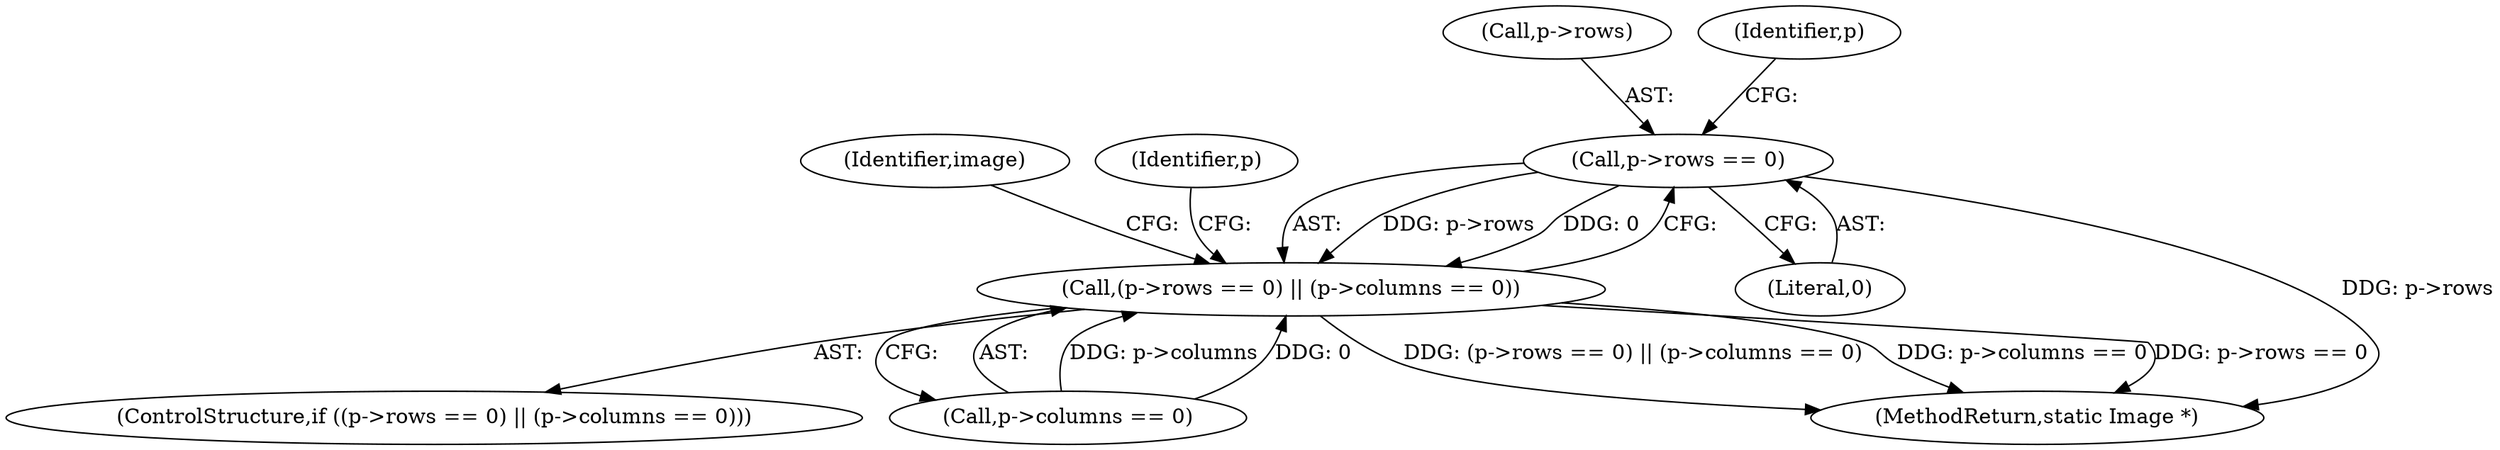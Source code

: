 digraph "0_ImageMagick_aecd0ada163a4d6c769cec178955d5f3e9316f2f_1@pointer" {
"1001880" [label="(Call,p->rows == 0)"];
"1001879" [label="(Call,(p->rows == 0) || (p->columns == 0))"];
"1001902" [label="(Identifier,image)"];
"1001880" [label="(Call,p->rows == 0)"];
"1001881" [label="(Call,p->rows)"];
"1001885" [label="(Call,p->columns == 0)"];
"1001884" [label="(Literal,0)"];
"1001878" [label="(ControlStructure,if ((p->rows == 0) || (p->columns == 0)))"];
"1001879" [label="(Call,(p->rows == 0) || (p->columns == 0))"];
"1001887" [label="(Identifier,p)"];
"1001942" [label="(MethodReturn,static Image *)"];
"1001892" [label="(Identifier,p)"];
"1001880" -> "1001879"  [label="AST: "];
"1001880" -> "1001884"  [label="CFG: "];
"1001881" -> "1001880"  [label="AST: "];
"1001884" -> "1001880"  [label="AST: "];
"1001887" -> "1001880"  [label="CFG: "];
"1001879" -> "1001880"  [label="CFG: "];
"1001880" -> "1001942"  [label="DDG: p->rows"];
"1001880" -> "1001879"  [label="DDG: p->rows"];
"1001880" -> "1001879"  [label="DDG: 0"];
"1001879" -> "1001878"  [label="AST: "];
"1001879" -> "1001885"  [label="CFG: "];
"1001885" -> "1001879"  [label="AST: "];
"1001892" -> "1001879"  [label="CFG: "];
"1001902" -> "1001879"  [label="CFG: "];
"1001879" -> "1001942"  [label="DDG: (p->rows == 0) || (p->columns == 0)"];
"1001879" -> "1001942"  [label="DDG: p->columns == 0"];
"1001879" -> "1001942"  [label="DDG: p->rows == 0"];
"1001885" -> "1001879"  [label="DDG: p->columns"];
"1001885" -> "1001879"  [label="DDG: 0"];
}
